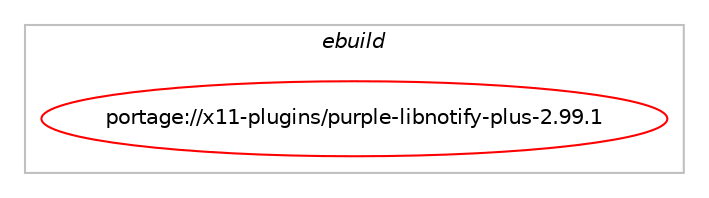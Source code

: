 digraph prolog {

# *************
# Graph options
# *************

newrank=true;
concentrate=true;
compound=true;
graph [rankdir=LR,fontname=Helvetica,fontsize=10,ranksep=1.5];#, ranksep=2.5, nodesep=0.2];
edge  [arrowhead=vee];
node  [fontname=Helvetica,fontsize=10];

# **********
# The ebuild
# **********

subgraph cluster_leftcol {
color=gray;
label=<<i>ebuild</i>>;
id [label="portage://x11-plugins/purple-libnotify-plus-2.99.1", color=red, width=4, href="../x11-plugins/purple-libnotify-plus-2.99.1.svg"];
}

# ****************
# The dependencies
# ****************

subgraph cluster_midcol {
color=gray;
label=<<i>dependencies</i>>;
subgraph cluster_compile {
fillcolor="#eeeeee";
style=filled;
label=<<i>compile</i>>;
# *** BEGIN UNKNOWN DEPENDENCY TYPE (TODO) ***
# id -> equal(package_dependency(portage://x11-plugins/purple-libnotify-plus-2.99.1,install,no,net-im,pidgin,none,[,,],[],[]))
# *** END UNKNOWN DEPENDENCY TYPE (TODO) ***

# *** BEGIN UNKNOWN DEPENDENCY TYPE (TODO) ***
# id -> equal(package_dependency(portage://x11-plugins/purple-libnotify-plus-2.99.1,install,no,net-im,purple-events,greaterequal,[0.99.1,,,0.99.1],[],[]))
# *** END UNKNOWN DEPENDENCY TYPE (TODO) ***

# *** BEGIN UNKNOWN DEPENDENCY TYPE (TODO) ***
# id -> equal(package_dependency(portage://x11-plugins/purple-libnotify-plus-2.99.1,install,no,x11-libs,gdk-pixbuf,none,[,,],[],[]))
# *** END UNKNOWN DEPENDENCY TYPE (TODO) ***

# *** BEGIN UNKNOWN DEPENDENCY TYPE (TODO) ***
# id -> equal(package_dependency(portage://x11-plugins/purple-libnotify-plus-2.99.1,install,no,x11-libs,libnotify,greaterequal,[0.7.0,,,0.7.0],[],[]))
# *** END UNKNOWN DEPENDENCY TYPE (TODO) ***

}
subgraph cluster_compileandrun {
fillcolor="#eeeeee";
style=filled;
label=<<i>compile and run</i>>;
}
subgraph cluster_run {
fillcolor="#eeeeee";
style=filled;
label=<<i>run</i>>;
# *** BEGIN UNKNOWN DEPENDENCY TYPE (TODO) ***
# id -> equal(package_dependency(portage://x11-plugins/purple-libnotify-plus-2.99.1,run,no,net-im,pidgin,none,[,,],[],[]))
# *** END UNKNOWN DEPENDENCY TYPE (TODO) ***

# *** BEGIN UNKNOWN DEPENDENCY TYPE (TODO) ***
# id -> equal(package_dependency(portage://x11-plugins/purple-libnotify-plus-2.99.1,run,no,net-im,purple-events,greaterequal,[0.99.1,,,0.99.1],[],[]))
# *** END UNKNOWN DEPENDENCY TYPE (TODO) ***

# *** BEGIN UNKNOWN DEPENDENCY TYPE (TODO) ***
# id -> equal(package_dependency(portage://x11-plugins/purple-libnotify-plus-2.99.1,run,no,x11-libs,gdk-pixbuf,none,[,,],[],[]))
# *** END UNKNOWN DEPENDENCY TYPE (TODO) ***

# *** BEGIN UNKNOWN DEPENDENCY TYPE (TODO) ***
# id -> equal(package_dependency(portage://x11-plugins/purple-libnotify-plus-2.99.1,run,no,x11-libs,libnotify,greaterequal,[0.7.0,,,0.7.0],[],[]))
# *** END UNKNOWN DEPENDENCY TYPE (TODO) ***

}
}

# **************
# The candidates
# **************

subgraph cluster_choices {
rank=same;
color=gray;
label=<<i>candidates</i>>;

}

}
